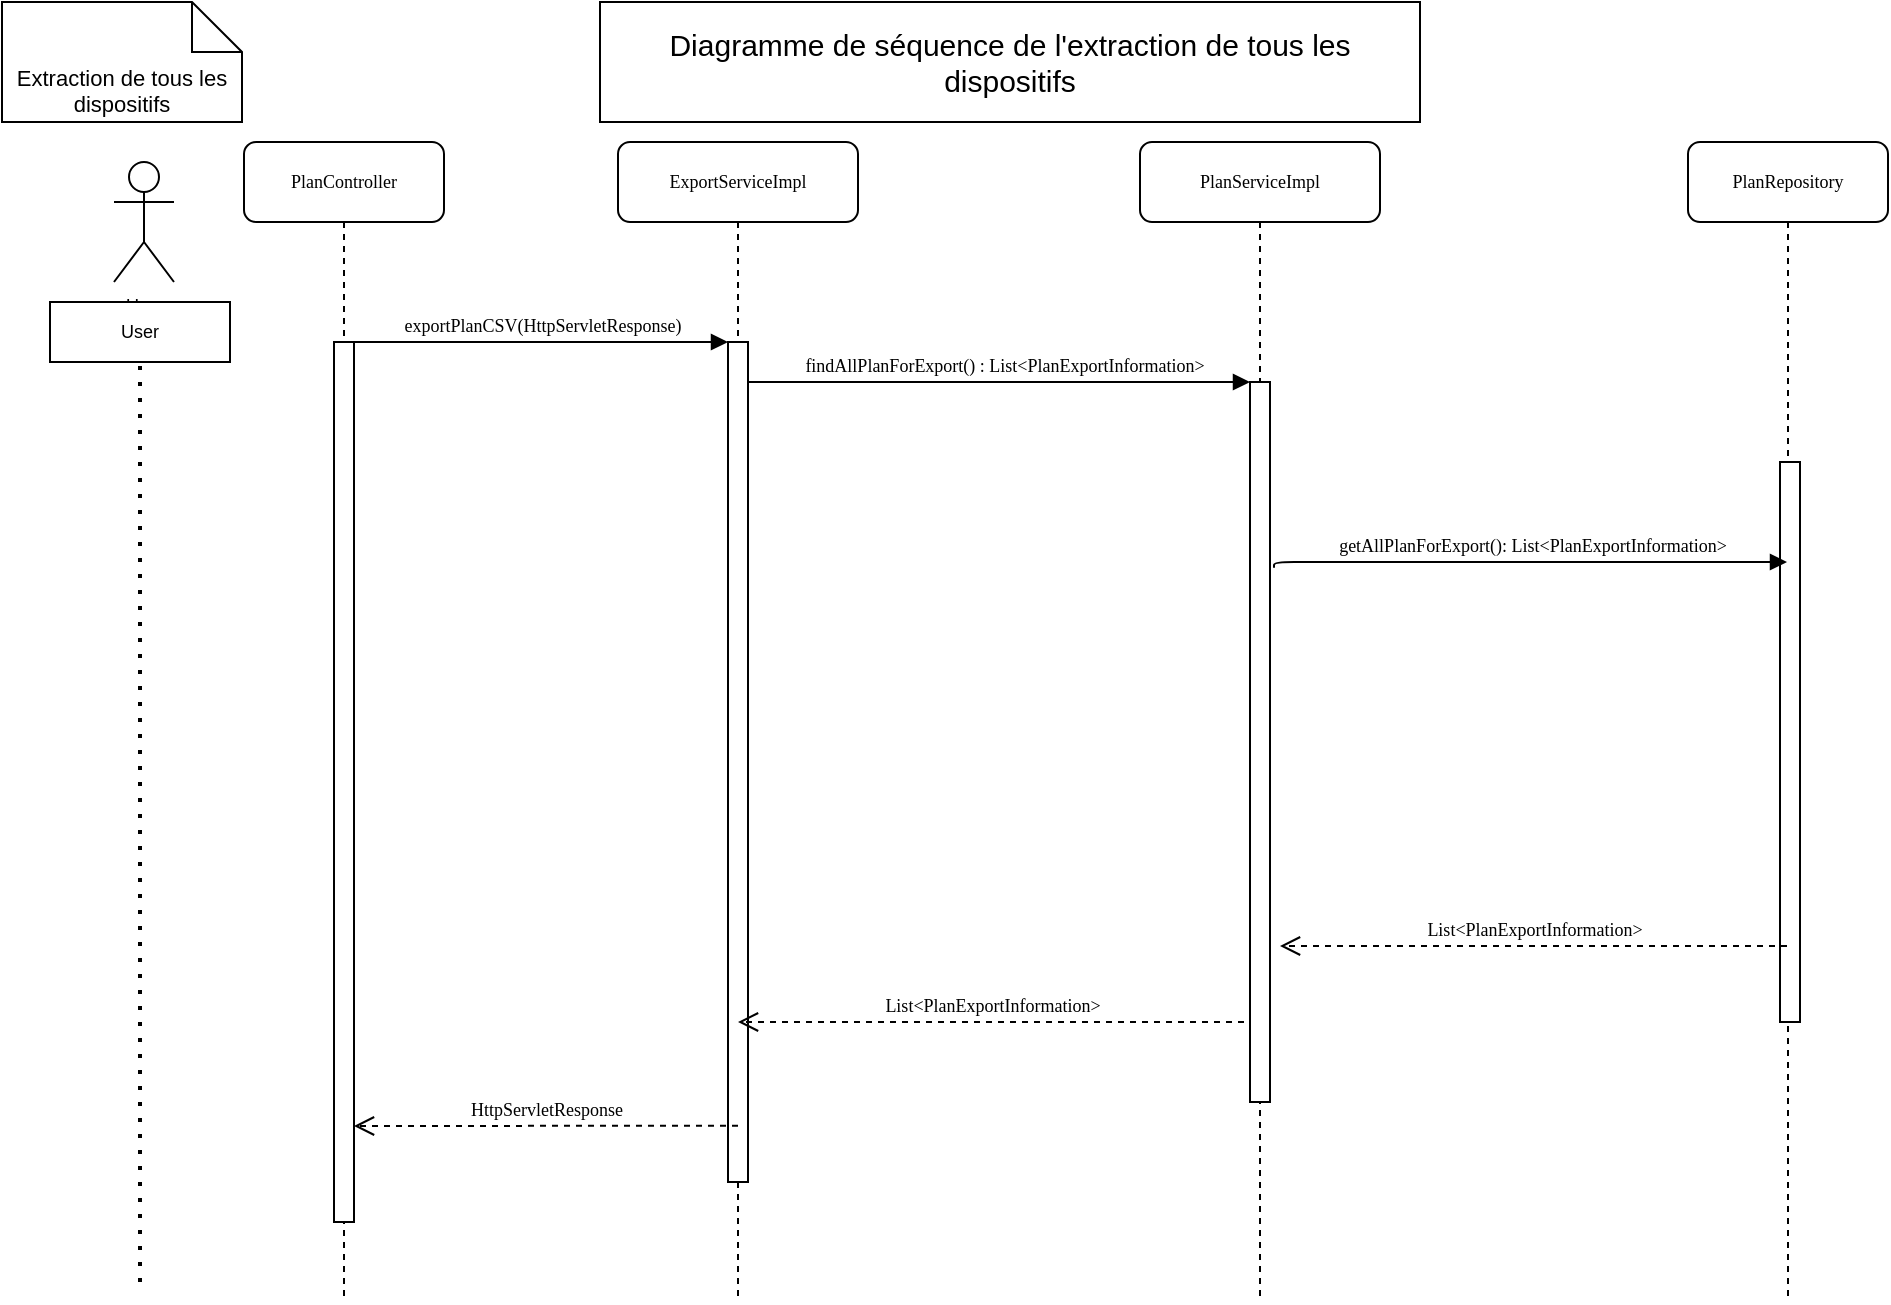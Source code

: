 <mxfile version="20.2.3" type="device"><diagram name="Page-1" id="13e1069c-82ec-6db2-03f1-153e76fe0fe0"><mxGraphModel dx="1337" dy="696" grid="1" gridSize="10" guides="1" tooltips="1" connect="1" arrows="1" fold="1" page="1" pageScale="1" pageWidth="1100" pageHeight="850" background="none" math="0" shadow="0"><root><mxCell id="0"/><mxCell id="1" parent="0"/><mxCell id="7baba1c4bc27f4b0-2" value="ExportServiceImpl" style="shape=umlLifeline;perimeter=lifelinePerimeter;whiteSpace=wrap;html=1;container=1;collapsible=0;recursiveResize=0;outlineConnect=0;rounded=1;shadow=0;comic=0;labelBackgroundColor=none;strokeWidth=1;fontFamily=Verdana;fontSize=9;align=center;size=40;" parent="1" vertex="1"><mxGeometry x="319" y="80" width="120" height="580" as="geometry"/></mxCell><mxCell id="7baba1c4bc27f4b0-10" value="" style="html=1;points=[];perimeter=orthogonalPerimeter;rounded=0;shadow=0;comic=0;labelBackgroundColor=none;strokeWidth=1;fontFamily=Verdana;fontSize=9;align=center;" parent="7baba1c4bc27f4b0-2" vertex="1"><mxGeometry x="55" y="100" width="10" height="420" as="geometry"/></mxCell><mxCell id="7baba1c4bc27f4b0-3" value="PlanServiceImpl" style="shape=umlLifeline;perimeter=lifelinePerimeter;whiteSpace=wrap;html=1;container=1;collapsible=0;recursiveResize=0;outlineConnect=0;rounded=1;shadow=0;comic=0;labelBackgroundColor=none;strokeWidth=1;fontFamily=Verdana;fontSize=9;align=center;" parent="1" vertex="1"><mxGeometry x="580" y="80" width="120" height="580" as="geometry"/></mxCell><mxCell id="7baba1c4bc27f4b0-13" value="" style="html=1;points=[];perimeter=orthogonalPerimeter;rounded=0;shadow=0;comic=0;labelBackgroundColor=none;strokeWidth=1;fontFamily=Verdana;fontSize=9;align=center;" parent="7baba1c4bc27f4b0-3" vertex="1"><mxGeometry x="55" y="120" width="10" height="360" as="geometry"/></mxCell><mxCell id="fGCucXrMoxHI9pXxSgrc-7" value="List&amp;lt;PlanExportInformation&amp;gt;" style="html=1;verticalAlign=bottom;endArrow=open;dashed=1;endSize=8;labelBackgroundColor=none;fontFamily=Verdana;fontSize=9;edgeStyle=elbowEdgeStyle;elbow=vertical;exitX=0.5;exitY=0.933;exitDx=0;exitDy=0;exitPerimeter=0;" edge="1" parent="7baba1c4bc27f4b0-3" target="7baba1c4bc27f4b0-2"><mxGeometry relative="1" as="geometry"><mxPoint x="-94" y="440.14" as="targetPoint"/><Array as="points"/><mxPoint x="52" y="440.0" as="sourcePoint"/></mxGeometry></mxCell><mxCell id="7baba1c4bc27f4b0-4" value="PlanRepository" style="shape=umlLifeline;perimeter=lifelinePerimeter;whiteSpace=wrap;html=1;container=1;collapsible=0;recursiveResize=0;outlineConnect=0;rounded=1;shadow=0;comic=0;labelBackgroundColor=none;strokeWidth=1;fontFamily=Verdana;fontSize=9;align=center;" parent="1" vertex="1"><mxGeometry x="854" y="80" width="100" height="580" as="geometry"/></mxCell><mxCell id="7baba1c4bc27f4b0-8" value="PlanController" style="shape=umlLifeline;perimeter=lifelinePerimeter;whiteSpace=wrap;html=1;container=1;collapsible=0;recursiveResize=0;outlineConnect=0;rounded=1;shadow=0;comic=0;labelBackgroundColor=none;strokeWidth=1;fontFamily=Verdana;fontSize=9;align=center;" parent="1" vertex="1"><mxGeometry x="132" y="80" width="100" height="580" as="geometry"/></mxCell><mxCell id="7baba1c4bc27f4b0-9" value="" style="html=1;points=[];perimeter=orthogonalPerimeter;rounded=0;shadow=0;comic=0;labelBackgroundColor=none;strokeWidth=1;fontFamily=Verdana;fontSize=9;align=center;" parent="7baba1c4bc27f4b0-8" vertex="1"><mxGeometry x="45" y="100" width="10" height="440" as="geometry"/></mxCell><mxCell id="7baba1c4bc27f4b0-16" value="" style="html=1;points=[];perimeter=orthogonalPerimeter;rounded=0;shadow=0;comic=0;labelBackgroundColor=none;strokeWidth=1;fontFamily=Verdana;fontSize=9;align=center;" parent="1" vertex="1"><mxGeometry x="900" y="240" width="10" height="280" as="geometry"/></mxCell><mxCell id="7baba1c4bc27f4b0-30" value="HttpServletResponse" style="html=1;verticalAlign=bottom;endArrow=open;dashed=1;endSize=8;labelBackgroundColor=none;fontFamily=Verdana;fontSize=9;edgeStyle=elbowEdgeStyle;elbow=vertical;exitX=0.5;exitY=0.933;exitDx=0;exitDy=0;exitPerimeter=0;" parent="1" source="7baba1c4bc27f4b0-10" target="7baba1c4bc27f4b0-9" edge="1"><mxGeometry relative="1" as="geometry"><mxPoint x="849" y="626" as="targetPoint"/><Array as="points"/><mxPoint x="329" y="600" as="sourcePoint"/></mxGeometry></mxCell><mxCell id="7baba1c4bc27f4b0-11" value="exportPlanCSV(HttpServletResponse)" style="html=1;verticalAlign=bottom;endArrow=block;entryX=0;entryY=0;labelBackgroundColor=none;fontFamily=Verdana;fontSize=9;edgeStyle=elbowEdgeStyle;elbow=vertical;" parent="1" source="7baba1c4bc27f4b0-9" target="7baba1c4bc27f4b0-10" edge="1"><mxGeometry relative="1" as="geometry"><mxPoint x="269" y="190" as="sourcePoint"/></mxGeometry></mxCell><mxCell id="7baba1c4bc27f4b0-14" value="&lt;p style=&quot;margin: 0px 0px 0px 4px; font-size: 9px;&quot;&gt;findAllPlanForExport() : List&amp;lt;PlanExportInformation&amp;gt;&lt;/p&gt;" style="html=1;verticalAlign=bottom;endArrow=block;entryX=0;entryY=0;labelBackgroundColor=none;fontFamily=Verdana;fontSize=9;edgeStyle=elbowEdgeStyle;elbow=vertical;" parent="1" source="7baba1c4bc27f4b0-10" target="7baba1c4bc27f4b0-13" edge="1"><mxGeometry relative="1" as="geometry"><mxPoint x="465" y="200" as="sourcePoint"/></mxGeometry></mxCell><mxCell id="fGCucXrMoxHI9pXxSgrc-1" value="User" style="shape=umlActor;verticalLabelPosition=bottom;verticalAlign=top;html=1;outlineConnect=0;fontSize=9;" vertex="1" parent="1"><mxGeometry x="67" y="90" width="30" height="60" as="geometry"/></mxCell><mxCell id="fGCucXrMoxHI9pXxSgrc-8" value="List&amp;lt;PlanExportInformation&amp;gt;" style="html=1;verticalAlign=bottom;endArrow=open;dashed=1;endSize=8;labelBackgroundColor=none;fontFamily=Verdana;fontSize=9;edgeStyle=elbowEdgeStyle;elbow=vertical;entryX=1.5;entryY=0.783;entryDx=0;entryDy=0;entryPerimeter=0;" edge="1" parent="1" source="7baba1c4bc27f4b0-4" target="7baba1c4bc27f4b0-13"><mxGeometry relative="1" as="geometry"><mxPoint x="667" y="480" as="targetPoint"/><Array as="points"/><mxPoint x="782" y="480.0" as="sourcePoint"/></mxGeometry></mxCell><mxCell id="fGCucXrMoxHI9pXxSgrc-6" value="&lt;p style=&quot;margin: 0px 0px 0px 4px; font-size: 9px;&quot;&gt;&lt;br style=&quot;font-size: 9px;&quot;&gt;&lt;/p&gt;&lt;p style=&quot;margin: 0px 0px 0px 4px; font-size: 9px;&quot;&gt;getAllPlanForExport(): List&amp;lt;PlanExportInformation&amp;gt;&lt;/p&gt;" style="html=1;verticalAlign=bottom;endArrow=block;labelBackgroundColor=none;fontFamily=Verdana;fontSize=9;edgeStyle=elbowEdgeStyle;elbow=vertical;exitX=1.2;exitY=0.258;exitDx=0;exitDy=0;exitPerimeter=0;" edge="1" parent="1" source="7baba1c4bc27f4b0-13" target="7baba1c4bc27f4b0-4"><mxGeometry relative="1" as="geometry"><mxPoint x="647" y="291" as="sourcePoint"/><mxPoint x="870" y="360" as="targetPoint"/><Array as="points"><mxPoint x="947" y="290"/><mxPoint x="957" y="290"/></Array></mxGeometry></mxCell><mxCell id="fGCucXrMoxHI9pXxSgrc-10" value="User" style="rounded=0;whiteSpace=wrap;html=1;fontSize=9;" vertex="1" parent="1"><mxGeometry x="35" y="160" width="90" height="30" as="geometry"/></mxCell><mxCell id="fGCucXrMoxHI9pXxSgrc-11" value="&lt;font style=&quot;font-size: 11px;&quot;&gt;Extraction de tous les dispositifs&lt;/font&gt;" style="shape=note2;boundedLbl=1;whiteSpace=wrap;html=1;size=25;verticalAlign=top;align=center;fontSize=9;" vertex="1" parent="1"><mxGeometry x="11" y="10" width="120" height="60" as="geometry"/></mxCell><mxCell id="fGCucXrMoxHI9pXxSgrc-12" value="" style="endArrow=none;dashed=1;html=1;dashPattern=1 3;strokeWidth=2;rounded=0;entryX=0.5;entryY=1;entryDx=0;entryDy=0;fontSize=9;" edge="1" parent="1" target="fGCucXrMoxHI9pXxSgrc-10"><mxGeometry width="50" height="50" relative="1" as="geometry"><mxPoint x="80" y="650" as="sourcePoint"/><mxPoint x="80" y="230" as="targetPoint"/><Array as="points"/></mxGeometry></mxCell><mxCell id="fGCucXrMoxHI9pXxSgrc-13" value="&lt;font style=&quot;font-size: 15px;&quot;&gt;Diagramme de séquence de l'extraction de tous les dispositifs&lt;/font&gt;" style="rounded=0;whiteSpace=wrap;html=1;fontSize=9;" vertex="1" parent="1"><mxGeometry x="310" y="10" width="410" height="60" as="geometry"/></mxCell></root></mxGraphModel></diagram></mxfile>